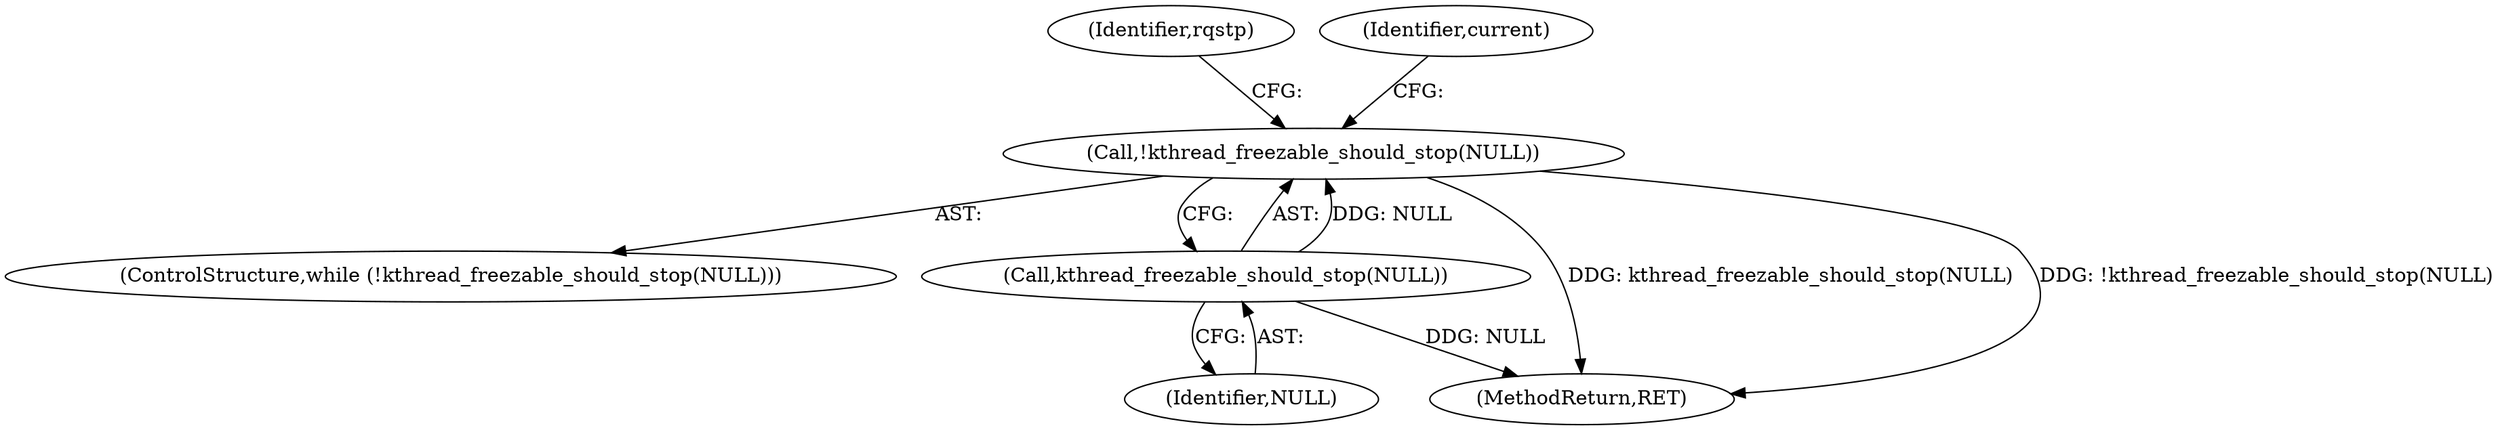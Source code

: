 digraph "0_linux_c70422f760c120480fee4de6c38804c72aa26bc1_3@API" {
"1000111" [label="(Call,!kthread_freezable_should_stop(NULL))"];
"1000112" [label="(Call,kthread_freezable_should_stop(NULL))"];
"1000139" [label="(Identifier,rqstp)"];
"1000110" [label="(ControlStructure,while (!kthread_freezable_should_stop(NULL)))"];
"1000111" [label="(Call,!kthread_freezable_should_stop(NULL))"];
"1000144" [label="(MethodReturn,RET)"];
"1000113" [label="(Identifier,NULL)"];
"1000112" [label="(Call,kthread_freezable_should_stop(NULL))"];
"1000117" [label="(Identifier,current)"];
"1000111" -> "1000110"  [label="AST: "];
"1000111" -> "1000112"  [label="CFG: "];
"1000112" -> "1000111"  [label="AST: "];
"1000117" -> "1000111"  [label="CFG: "];
"1000139" -> "1000111"  [label="CFG: "];
"1000111" -> "1000144"  [label="DDG: kthread_freezable_should_stop(NULL)"];
"1000111" -> "1000144"  [label="DDG: !kthread_freezable_should_stop(NULL)"];
"1000112" -> "1000111"  [label="DDG: NULL"];
"1000112" -> "1000113"  [label="CFG: "];
"1000113" -> "1000112"  [label="AST: "];
"1000112" -> "1000144"  [label="DDG: NULL"];
}
